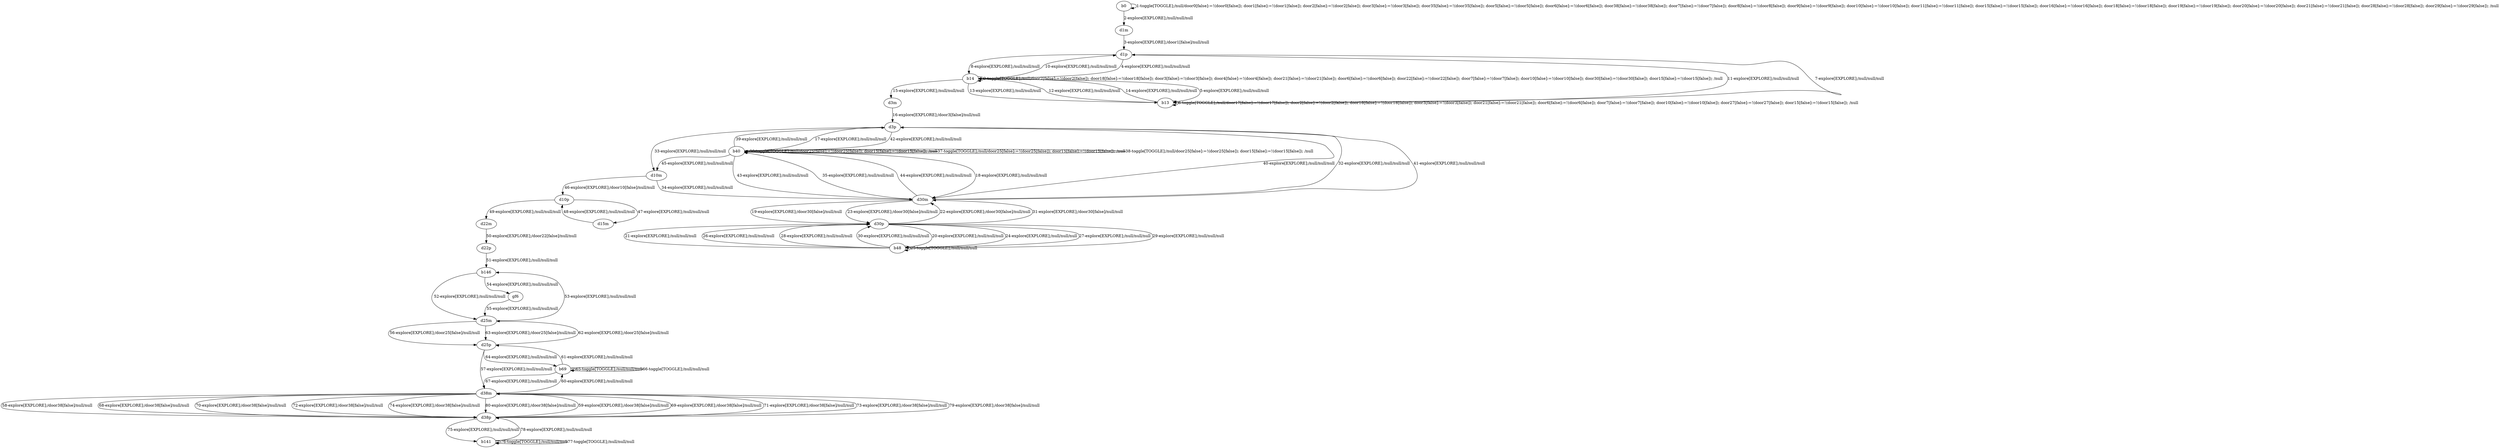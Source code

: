 # Total number of goals covered by this test: 5
# b141 --> d38p
# d38m --> d38p
# d38p --> d38m
# d38p --> b141
# b141 --> b141

digraph g {
"b0" -> "b0" [label = "1-toggle[TOGGLE];/null/door0[false]:=!(door0[false]); door1[false]:=!(door1[false]); door2[false]:=!(door2[false]); door3[false]:=!(door3[false]); door35[false]:=!(door35[false]); door5[false]:=!(door5[false]); door6[false]:=!(door6[false]); door38[false]:=!(door38[false]); door7[false]:=!(door7[false]); door8[false]:=!(door8[false]); door9[false]:=!(door9[false]); door10[false]:=!(door10[false]); door11[false]:=!(door11[false]); door15[false]:=!(door15[false]); door16[false]:=!(door16[false]); door18[false]:=!(door18[false]); door19[false]:=!(door19[false]); door20[false]:=!(door20[false]); door21[false]:=!(door21[false]); door28[false]:=!(door28[false]); door29[false]:=!(door29[false]); /null"];
"b0" -> "d1m" [label = "2-explore[EXPLORE];/null/null/null"];
"d1m" -> "d1p" [label = "3-explore[EXPLORE];/door1[false]/null/null"];
"d1p" -> "b14" [label = "4-explore[EXPLORE];/null/null/null"];
"b14" -> "b13" [label = "5-explore[EXPLORE];/null/null/null"];
"b13" -> "b13" [label = "6-toggle[TOGGLE];/null/door17[false]:=!(door17[false]); door2[false]:=!(door2[false]); door18[false]:=!(door18[false]); door3[false]:=!(door3[false]); door21[false]:=!(door21[false]); door6[false]:=!(door6[false]); door7[false]:=!(door7[false]); door10[false]:=!(door10[false]); door27[false]:=!(door27[false]); door15[false]:=!(door15[false]); /null"];
"b13" -> "d1p" [label = "7-explore[EXPLORE];/null/null/null"];
"d1p" -> "b14" [label = "8-explore[EXPLORE];/null/null/null"];
"b14" -> "b14" [label = "9-toggle[TOGGLE];/null/door2[false]:=!(door2[false]); door18[false]:=!(door18[false]); door3[false]:=!(door3[false]); door4[false]:=!(door4[false]); door21[false]:=!(door21[false]); door6[false]:=!(door6[false]); door22[false]:=!(door22[false]); door7[false]:=!(door7[false]); door10[false]:=!(door10[false]); door30[false]:=!(door30[false]); door15[false]:=!(door15[false]); /null"];
"b14" -> "d1p" [label = "10-explore[EXPLORE];/null/null/null"];
"d1p" -> "b13" [label = "11-explore[EXPLORE];/null/null/null"];
"b13" -> "b14" [label = "12-explore[EXPLORE];/null/null/null"];
"b14" -> "b13" [label = "13-explore[EXPLORE];/null/null/null"];
"b13" -> "b14" [label = "14-explore[EXPLORE];/null/null/null"];
"b14" -> "d3m" [label = "15-explore[EXPLORE];/null/null/null"];
"d3m" -> "d3p" [label = "16-explore[EXPLORE];/door3[false]/null/null"];
"d3p" -> "b40" [label = "17-explore[EXPLORE];/null/null/null"];
"b40" -> "d30m" [label = "18-explore[EXPLORE];/null/null/null"];
"d30m" -> "d30p" [label = "19-explore[EXPLORE];/door30[false]/null/null"];
"d30p" -> "b48" [label = "20-explore[EXPLORE];/null/null/null"];
"b48" -> "d30p" [label = "21-explore[EXPLORE];/null/null/null"];
"d30p" -> "d30m" [label = "22-explore[EXPLORE];/door30[false]/null/null"];
"d30m" -> "d30p" [label = "23-explore[EXPLORE];/door30[false]/null/null"];
"d30p" -> "b48" [label = "24-explore[EXPLORE];/null/null/null"];
"b48" -> "b48" [label = "25-toggle[TOGGLE];/null/null/null"];
"b48" -> "d30p" [label = "26-explore[EXPLORE];/null/null/null"];
"d30p" -> "b48" [label = "27-explore[EXPLORE];/null/null/null"];
"b48" -> "d30p" [label = "28-explore[EXPLORE];/null/null/null"];
"d30p" -> "b48" [label = "29-explore[EXPLORE];/null/null/null"];
"b48" -> "d30p" [label = "30-explore[EXPLORE];/null/null/null"];
"d30p" -> "d30m" [label = "31-explore[EXPLORE];/door30[false]/null/null"];
"d30m" -> "d3p" [label = "32-explore[EXPLORE];/null/null/null"];
"d3p" -> "d10m" [label = "33-explore[EXPLORE];/null/null/null"];
"d10m" -> "d30m" [label = "34-explore[EXPLORE];/null/null/null"];
"d30m" -> "b40" [label = "35-explore[EXPLORE];/null/null/null"];
"b40" -> "b40" [label = "36-toggle[TOGGLE];/null/door25[false]:=!(door25[false]); door15[false]:=!(door15[false]); /null"];
"b40" -> "b40" [label = "37-toggle[TOGGLE];/null/door25[false]:=!(door25[false]); door15[false]:=!(door15[false]); /null"];
"b40" -> "b40" [label = "38-toggle[TOGGLE];/null/door25[false]:=!(door25[false]); door15[false]:=!(door15[false]); /null"];
"b40" -> "d3p" [label = "39-explore[EXPLORE];/null/null/null"];
"d3p" -> "d30m" [label = "40-explore[EXPLORE];/null/null/null"];
"d30m" -> "d3p" [label = "41-explore[EXPLORE];/null/null/null"];
"d3p" -> "b40" [label = "42-explore[EXPLORE];/null/null/null"];
"b40" -> "d30m" [label = "43-explore[EXPLORE];/null/null/null"];
"d30m" -> "b40" [label = "44-explore[EXPLORE];/null/null/null"];
"b40" -> "d10m" [label = "45-explore[EXPLORE];/null/null/null"];
"d10m" -> "d10p" [label = "46-explore[EXPLORE];/door10[false]/null/null"];
"d10p" -> "d15m" [label = "47-explore[EXPLORE];/null/null/null"];
"d15m" -> "d10p" [label = "48-explore[EXPLORE];/null/null/null"];
"d10p" -> "d22m" [label = "49-explore[EXPLORE];/null/null/null"];
"d22m" -> "d22p" [label = "50-explore[EXPLORE];/door22[false]/null/null"];
"d22p" -> "b146" [label = "51-explore[EXPLORE];/null/null/null"];
"b146" -> "d25m" [label = "52-explore[EXPLORE];/null/null/null"];
"d25m" -> "b146" [label = "53-explore[EXPLORE];/null/null/null"];
"b146" -> "gf6" [label = "54-explore[EXPLORE];/null/null/null"];
"gf6" -> "d25m" [label = "55-explore[EXPLORE];/null/null/null"];
"d25m" -> "d25p" [label = "56-explore[EXPLORE];/door25[false]/null/null"];
"d25p" -> "d38m" [label = "57-explore[EXPLORE];/null/null/null"];
"d38m" -> "d38p" [label = "58-explore[EXPLORE];/door38[false]/null/null"];
"d38p" -> "d38m" [label = "59-explore[EXPLORE];/door38[false]/null/null"];
"d38m" -> "b69" [label = "60-explore[EXPLORE];/null/null/null"];
"b69" -> "d25p" [label = "61-explore[EXPLORE];/null/null/null"];
"d25p" -> "d25m" [label = "62-explore[EXPLORE];/door25[false]/null/null"];
"d25m" -> "d25p" [label = "63-explore[EXPLORE];/door25[false]/null/null"];
"d25p" -> "b69" [label = "64-explore[EXPLORE];/null/null/null"];
"b69" -> "b69" [label = "65-toggle[TOGGLE];/null/null/null"];
"b69" -> "b69" [label = "66-toggle[TOGGLE];/null/null/null"];
"b69" -> "d38m" [label = "67-explore[EXPLORE];/null/null/null"];
"d38m" -> "d38p" [label = "68-explore[EXPLORE];/door38[false]/null/null"];
"d38p" -> "d38m" [label = "69-explore[EXPLORE];/door38[false]/null/null"];
"d38m" -> "d38p" [label = "70-explore[EXPLORE];/door38[false]/null/null"];
"d38p" -> "d38m" [label = "71-explore[EXPLORE];/door38[false]/null/null"];
"d38m" -> "d38p" [label = "72-explore[EXPLORE];/door38[false]/null/null"];
"d38p" -> "d38m" [label = "73-explore[EXPLORE];/door38[false]/null/null"];
"d38m" -> "d38p" [label = "74-explore[EXPLORE];/door38[false]/null/null"];
"d38p" -> "b141" [label = "75-explore[EXPLORE];/null/null/null"];
"b141" -> "b141" [label = "76-toggle[TOGGLE];/null/null/null"];
"b141" -> "b141" [label = "77-toggle[TOGGLE];/null/null/null"];
"b141" -> "d38p" [label = "78-explore[EXPLORE];/null/null/null"];
"d38p" -> "d38m" [label = "79-explore[EXPLORE];/door38[false]/null/null"];
"d38m" -> "d38p" [label = "80-explore[EXPLORE];/door38[false]/null/null"];
}